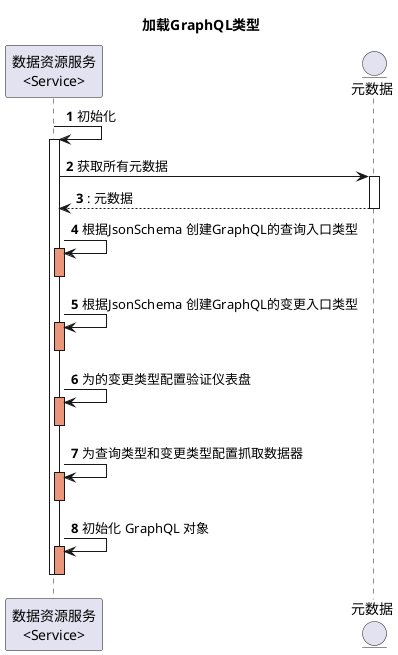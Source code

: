 @startuml
title 加载GraphQL类型
autonumber

participant "数据资源服务\n<Service>" as dataResourceService
entity "元数据" as metadata

dataResourceService -> dataResourceService: 初始化
activate dataResourceService
dataResourceService -> metadata: 获取所有元数据
activate metadata
return: 元数据
dataResourceService -> dataResourceService: 根据JsonSchema 创建GraphQL的查询入口类型
activate dataResourceService #DarkSalmon
deactivate dataResourceService

dataResourceService -> dataResourceService: 根据JsonSchema 创建GraphQL的变更入口类型
activate dataResourceService #DarkSalmon
deactivate dataResourceService

dataResourceService -> dataResourceService: 为的变更类型配置验证仪表盘
activate dataResourceService #DarkSalmon
deactivate dataResourceService

dataResourceService -> dataResourceService: 为查询类型和变更类型配置抓取数据器
activate dataResourceService #DarkSalmon
deactivate dataResourceService

dataResourceService -> dataResourceService: 初始化 GraphQL 对象
activate dataResourceService #DarkSalmon
deactivate dataResourceService

deactivate dataResourceService
@enduml